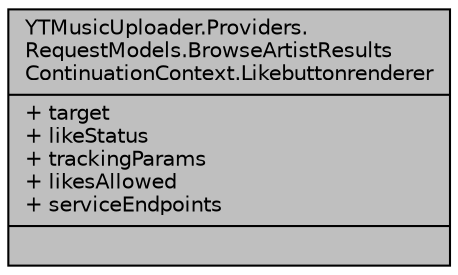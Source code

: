digraph "YTMusicUploader.Providers.RequestModels.BrowseArtistResultsContinuationContext.Likebuttonrenderer"
{
 // LATEX_PDF_SIZE
  edge [fontname="Helvetica",fontsize="10",labelfontname="Helvetica",labelfontsize="10"];
  node [fontname="Helvetica",fontsize="10",shape=record];
  Node1 [label="{YTMusicUploader.Providers.\lRequestModels.BrowseArtistResults\lContinuationContext.Likebuttonrenderer\n|+ target\l+ likeStatus\l+ trackingParams\l+ likesAllowed\l+ serviceEndpoints\l|}",height=0.2,width=0.4,color="black", fillcolor="grey75", style="filled", fontcolor="black",tooltip=" "];
}
